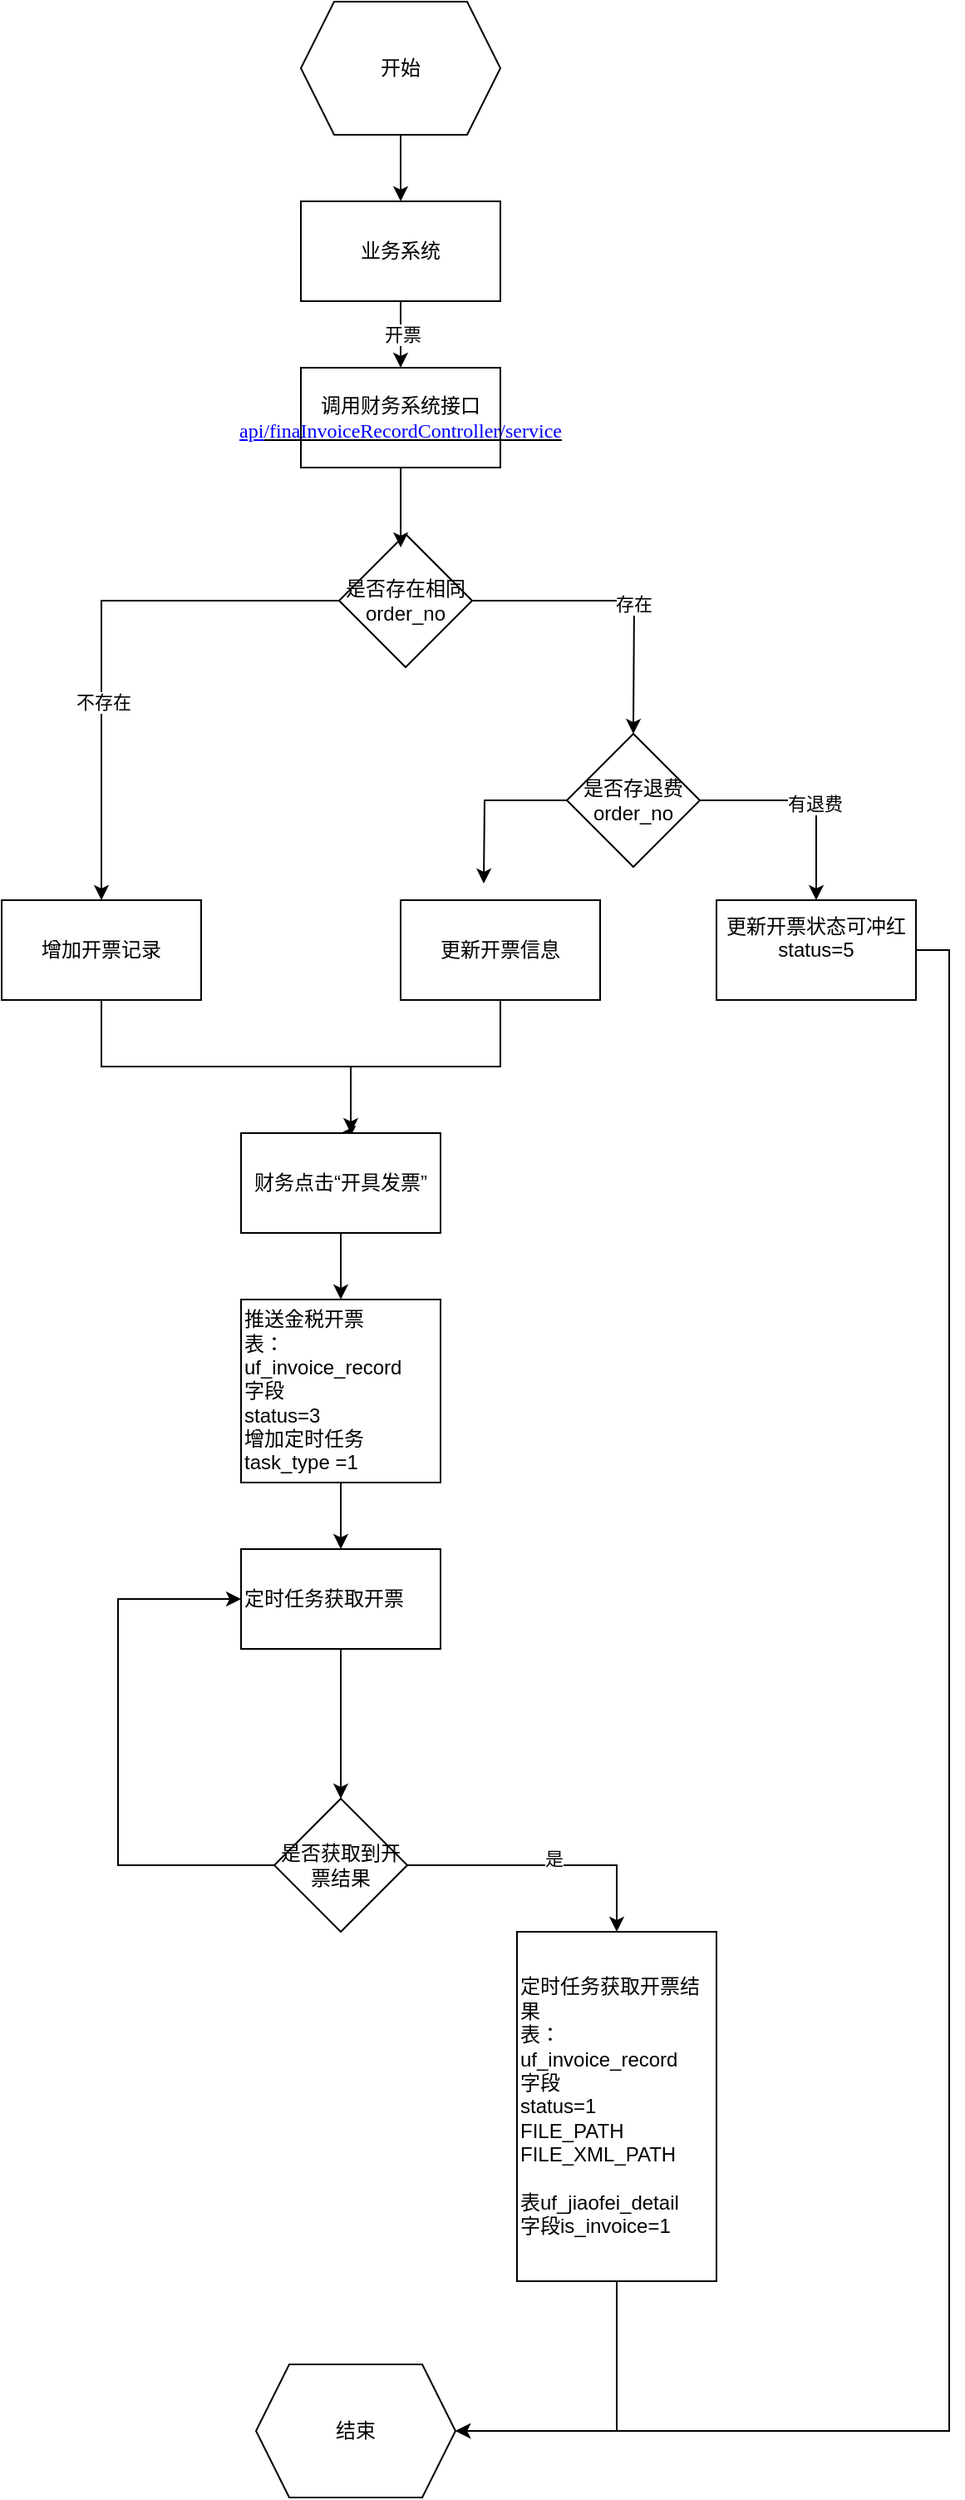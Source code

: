 <mxfile version="24.7.5">
  <diagram name="第 1 页" id="uH3TVAWIQt2XayS9qn-8">
    <mxGraphModel dx="1434" dy="746" grid="1" gridSize="10" guides="1" tooltips="1" connect="1" arrows="1" fold="1" page="1" pageScale="1" pageWidth="827" pageHeight="1169" math="0" shadow="0">
      <root>
        <mxCell id="0" />
        <mxCell id="1" parent="0" />
        <mxCell id="2DkYYkOKmbYoW_dt8JYe-14" style="edgeStyle=orthogonalEdgeStyle;rounded=0;orthogonalLoop=1;jettySize=auto;html=1;" edge="1" parent="1" source="-r84uZp2z0_sLQ8WuwAP-1" target="-r84uZp2z0_sLQ8WuwAP-2">
          <mxGeometry relative="1" as="geometry" />
        </mxCell>
        <mxCell id="-r84uZp2z0_sLQ8WuwAP-1" value="开始" style="shape=hexagon;perimeter=hexagonPerimeter2;whiteSpace=wrap;html=1;fixedSize=1;" parent="1" vertex="1">
          <mxGeometry x="330" y="30" width="120" height="80" as="geometry" />
        </mxCell>
        <mxCell id="-r84uZp2z0_sLQ8WuwAP-4" style="edgeStyle=orthogonalEdgeStyle;rounded=0;orthogonalLoop=1;jettySize=auto;html=1;" parent="1" source="-r84uZp2z0_sLQ8WuwAP-2" target="-r84uZp2z0_sLQ8WuwAP-3" edge="1">
          <mxGeometry relative="1" as="geometry" />
        </mxCell>
        <mxCell id="-r84uZp2z0_sLQ8WuwAP-5" value="开票" style="edgeLabel;html=1;align=center;verticalAlign=middle;resizable=0;points=[];" parent="-r84uZp2z0_sLQ8WuwAP-4" vertex="1" connectable="0">
          <mxGeometry y="1" relative="1" as="geometry">
            <mxPoint as="offset" />
          </mxGeometry>
        </mxCell>
        <mxCell id="-r84uZp2z0_sLQ8WuwAP-2" value="业务系统" style="rounded=0;whiteSpace=wrap;html=1;" parent="1" vertex="1">
          <mxGeometry x="330" y="150" width="120" height="60" as="geometry" />
        </mxCell>
        <mxCell id="-r84uZp2z0_sLQ8WuwAP-3" value="&lt;span style=&quot;background-color: initial;&quot;&gt;&lt;span style=&quot;&quot; class=&quot;15&quot;&gt;&lt;font style=&quot;&quot;&gt;调用财务系统接口&lt;/font&gt;&lt;font style=&quot;color: rgb(0, 0, 255); font-family: 宋体; text-decoration-line: underline;&quot; face=&quot;Times New Roman&quot;&gt;api&lt;/font&gt;&lt;/span&gt;&lt;/span&gt;&lt;u style=&quot;background-color: initial;&quot;&gt;&lt;span style=&quot;font-family: &amp;quot;Times New Roman&amp;quot;; color: rgb(0, 0, 255);&quot; class=&quot;15&quot;&gt;/finaInvoiceRecordController/service&lt;/span&gt;&lt;/u&gt;" style="rounded=0;whiteSpace=wrap;html=1;" parent="1" vertex="1">
          <mxGeometry x="330" y="250" width="120" height="60" as="geometry" />
        </mxCell>
        <mxCell id="2DkYYkOKmbYoW_dt8JYe-2" style="edgeStyle=orthogonalEdgeStyle;rounded=0;orthogonalLoop=1;jettySize=auto;html=1;" edge="1" parent="1" source="-r84uZp2z0_sLQ8WuwAP-7" target="2DkYYkOKmbYoW_dt8JYe-1">
          <mxGeometry relative="1" as="geometry" />
        </mxCell>
        <mxCell id="2DkYYkOKmbYoW_dt8JYe-13" value="不存在" style="edgeLabel;html=1;align=center;verticalAlign=middle;resizable=0;points=[];" vertex="1" connectable="0" parent="2DkYYkOKmbYoW_dt8JYe-2">
          <mxGeometry x="0.264" y="1" relative="1" as="geometry">
            <mxPoint as="offset" />
          </mxGeometry>
        </mxCell>
        <mxCell id="-r84uZp2z0_sLQ8WuwAP-7" value="是否存在相同&lt;div&gt;order_no&lt;br&gt;&lt;/div&gt;" style="rhombus;whiteSpace=wrap;html=1;" parent="1" vertex="1">
          <mxGeometry x="353" y="350" width="80" height="80" as="geometry" />
        </mxCell>
        <mxCell id="2DkYYkOKmbYoW_dt8JYe-22" style="edgeStyle=orthogonalEdgeStyle;rounded=0;orthogonalLoop=1;jettySize=auto;html=1;" edge="1" parent="1" source="2DkYYkOKmbYoW_dt8JYe-1" target="2DkYYkOKmbYoW_dt8JYe-16">
          <mxGeometry relative="1" as="geometry">
            <Array as="points">
              <mxPoint x="210" y="670" />
              <mxPoint x="360" y="670" />
            </Array>
          </mxGeometry>
        </mxCell>
        <mxCell id="2DkYYkOKmbYoW_dt8JYe-1" value="增加开票记录" style="rounded=0;whiteSpace=wrap;html=1;" vertex="1" parent="1">
          <mxGeometry x="150" y="570" width="120" height="60" as="geometry" />
        </mxCell>
        <mxCell id="2DkYYkOKmbYoW_dt8JYe-4" style="edgeStyle=orthogonalEdgeStyle;rounded=0;orthogonalLoop=1;jettySize=auto;html=1;entryX=0.583;entryY=0.167;entryDx=0;entryDy=0;entryPerimeter=0;" edge="1" parent="1" source="-r84uZp2z0_sLQ8WuwAP-7">
          <mxGeometry relative="1" as="geometry">
            <mxPoint x="529.96" y="470.02" as="targetPoint" />
          </mxGeometry>
        </mxCell>
        <mxCell id="2DkYYkOKmbYoW_dt8JYe-5" value="存在" style="edgeLabel;html=1;align=center;verticalAlign=middle;resizable=0;points=[];" vertex="1" connectable="0" parent="2DkYYkOKmbYoW_dt8JYe-4">
          <mxGeometry x="0.087" y="-2" relative="1" as="geometry">
            <mxPoint as="offset" />
          </mxGeometry>
        </mxCell>
        <mxCell id="2DkYYkOKmbYoW_dt8JYe-10" style="edgeStyle=orthogonalEdgeStyle;rounded=0;orthogonalLoop=1;jettySize=auto;html=1;" edge="1" parent="1" source="2DkYYkOKmbYoW_dt8JYe-6" target="2DkYYkOKmbYoW_dt8JYe-8">
          <mxGeometry relative="1" as="geometry" />
        </mxCell>
        <mxCell id="2DkYYkOKmbYoW_dt8JYe-11" value="有退费" style="edgeLabel;html=1;align=center;verticalAlign=middle;resizable=0;points=[];" vertex="1" connectable="0" parent="2DkYYkOKmbYoW_dt8JYe-10">
          <mxGeometry x="0.108" y="-1" relative="1" as="geometry">
            <mxPoint as="offset" />
          </mxGeometry>
        </mxCell>
        <mxCell id="2DkYYkOKmbYoW_dt8JYe-12" style="edgeStyle=orthogonalEdgeStyle;rounded=0;orthogonalLoop=1;jettySize=auto;html=1;" edge="1" parent="1" source="2DkYYkOKmbYoW_dt8JYe-6">
          <mxGeometry relative="1" as="geometry">
            <mxPoint x="440" y="560" as="targetPoint" />
          </mxGeometry>
        </mxCell>
        <mxCell id="2DkYYkOKmbYoW_dt8JYe-6" value="是否存退费&lt;div&gt;order_no&lt;br&gt;&lt;/div&gt;" style="rhombus;whiteSpace=wrap;html=1;" vertex="1" parent="1">
          <mxGeometry x="490" y="470" width="80" height="80" as="geometry" />
        </mxCell>
        <mxCell id="2DkYYkOKmbYoW_dt8JYe-33" style="edgeStyle=orthogonalEdgeStyle;rounded=0;orthogonalLoop=1;jettySize=auto;html=1;" edge="1" parent="1" source="2DkYYkOKmbYoW_dt8JYe-8" target="2DkYYkOKmbYoW_dt8JYe-26">
          <mxGeometry relative="1" as="geometry">
            <Array as="points">
              <mxPoint x="720" y="600" />
              <mxPoint x="720" y="1490" />
            </Array>
          </mxGeometry>
        </mxCell>
        <mxCell id="2DkYYkOKmbYoW_dt8JYe-8" value="更新开票状态可冲红&lt;div&gt;status=5&lt;br&gt;&lt;div&gt;&lt;span style=&quot;color: rgba(0, 0, 0, 0); font-family: monospace; font-size: 0px; text-align: start; text-wrap: nowrap;&quot;&gt;%3CmxGraphModel%3E%3Croot%3E%3CmxCell%20id%3D%220%22%2F%3E%3CmxCell%20id%3D%221%22%20parent%3D%220%22%2F%3E%3CmxCell%20id%3D%222%22%20value%3D%22%22%20style%3D%22rounded%3D0%3BwhiteSpace%3Dwrap%3Bhtml%3D1%3B%22%20vertex%3D%221%22%20parent%3D%221%22%3E%3CmxGeometry%20x%3D%22140%22%20y%3D%22460%22%20width%3D%22120%22%20height%3D%2260%22%20as%3D%22geometry%22%2F%3E%3C%2FmxCell%3E%3C%2Froot%3E%3C%2FmxGraphModel%3E&lt;/span&gt;&lt;span style=&quot;color: rgba(0, 0, 0, 0); font-family: monospace; font-size: 0px; text-align: start; text-wrap: nowrap; background-color: initial;&quot;&gt;%3CmxGraphModel%3E%3Croot%3E%3CmxCell%20id%3D%220%22%2F%3E%3CmxCell%20id%3D%221%22%20parent%3D%220%22%2F%3E%3CmxCell%20id%3D%222%22%20value%3D%22%22%20style%3D%22rounded%3D0%3BwhiteSpace%3Dwrap%3Bhtml%3D1%3B%22%20vertex%3D%221%22%20parent%3D%221%22%3E%3CmxGeometry%20x%3D%22140%22%20y%3D%22460%22%20width%3D%22120%22%20height%3D%2260%22%20as%3D%22geometry%22%2F%3E%3C%2FmxCell%3E%3C%2Froot%3E%3C%2FmxGraphModel%3E&lt;/span&gt;&lt;span style=&quot;background-color: initial; font-size: 0px; text-wrap: nowrap;&quot;&gt;&lt;font face=&quot;monospace&quot; color=&quot;rgba(0, 0, 0, 0)&quot;&gt;status=5&lt;/font&gt;&lt;/span&gt;&lt;br&gt;&lt;/div&gt;&lt;/div&gt;" style="rounded=0;whiteSpace=wrap;html=1;" vertex="1" parent="1">
          <mxGeometry x="580" y="570" width="120" height="60" as="geometry" />
        </mxCell>
        <mxCell id="2DkYYkOKmbYoW_dt8JYe-23" style="edgeStyle=orthogonalEdgeStyle;rounded=0;orthogonalLoop=1;jettySize=auto;html=1;entryX=0.5;entryY=0;entryDx=0;entryDy=0;" edge="1" parent="1" source="2DkYYkOKmbYoW_dt8JYe-9" target="2DkYYkOKmbYoW_dt8JYe-16">
          <mxGeometry relative="1" as="geometry">
            <Array as="points">
              <mxPoint x="450" y="670" />
              <mxPoint x="360" y="670" />
            </Array>
          </mxGeometry>
        </mxCell>
        <mxCell id="2DkYYkOKmbYoW_dt8JYe-9" value="&lt;div&gt;&lt;div&gt;更新开票信息&lt;/div&gt;&lt;/div&gt;" style="rounded=0;whiteSpace=wrap;html=1;" vertex="1" parent="1">
          <mxGeometry x="390" y="570" width="120" height="60" as="geometry" />
        </mxCell>
        <mxCell id="2DkYYkOKmbYoW_dt8JYe-15" style="edgeStyle=orthogonalEdgeStyle;rounded=0;orthogonalLoop=1;jettySize=auto;html=1;entryX=0.463;entryY=0.1;entryDx=0;entryDy=0;entryPerimeter=0;" edge="1" parent="1" source="-r84uZp2z0_sLQ8WuwAP-3" target="-r84uZp2z0_sLQ8WuwAP-7">
          <mxGeometry relative="1" as="geometry" />
        </mxCell>
        <mxCell id="2DkYYkOKmbYoW_dt8JYe-24" style="edgeStyle=orthogonalEdgeStyle;rounded=0;orthogonalLoop=1;jettySize=auto;html=1;entryX=0.5;entryY=0;entryDx=0;entryDy=0;" edge="1" parent="1" source="2DkYYkOKmbYoW_dt8JYe-16" target="2DkYYkOKmbYoW_dt8JYe-17">
          <mxGeometry relative="1" as="geometry" />
        </mxCell>
        <mxCell id="2DkYYkOKmbYoW_dt8JYe-16" value="财务点击“开具发票”" style="rounded=0;whiteSpace=wrap;html=1;" vertex="1" parent="1">
          <mxGeometry x="294" y="710" width="120" height="60" as="geometry" />
        </mxCell>
        <mxCell id="2DkYYkOKmbYoW_dt8JYe-30" style="edgeStyle=orthogonalEdgeStyle;rounded=0;orthogonalLoop=1;jettySize=auto;html=1;" edge="1" parent="1" source="2DkYYkOKmbYoW_dt8JYe-17" target="2DkYYkOKmbYoW_dt8JYe-29">
          <mxGeometry relative="1" as="geometry" />
        </mxCell>
        <mxCell id="2DkYYkOKmbYoW_dt8JYe-17" value="推送金税开票&lt;div&gt;表：uf_invoice_record&lt;/div&gt;&lt;div&gt;字段&lt;/div&gt;&lt;div&gt;&lt;span style=&quot;text-align: center;&quot;&gt;status=3&lt;/span&gt;&lt;br&gt;&lt;/div&gt;&lt;div&gt;&lt;span style=&quot;text-align: center;&quot;&gt;增加定时任务task_type =1&lt;/span&gt;&lt;/div&gt;" style="rounded=0;whiteSpace=wrap;html=1;align=left;" vertex="1" parent="1">
          <mxGeometry x="294" y="810" width="120" height="110" as="geometry" />
        </mxCell>
        <mxCell id="2DkYYkOKmbYoW_dt8JYe-27" style="edgeStyle=orthogonalEdgeStyle;rounded=0;orthogonalLoop=1;jettySize=auto;html=1;" edge="1" parent="1" source="2DkYYkOKmbYoW_dt8JYe-18" target="2DkYYkOKmbYoW_dt8JYe-26">
          <mxGeometry relative="1" as="geometry">
            <Array as="points">
              <mxPoint x="520" y="1490" />
            </Array>
          </mxGeometry>
        </mxCell>
        <mxCell id="2DkYYkOKmbYoW_dt8JYe-18" value="&lt;div&gt;定时任务获取开票结果&lt;/div&gt;&lt;div&gt;表：uf_invoice_record&lt;/div&gt;&lt;div&gt;字段&lt;/div&gt;&lt;div&gt;&lt;span style=&quot;text-align: center;&quot;&gt;status=1&lt;/span&gt;&lt;/div&gt;&lt;div&gt;&lt;span style=&quot;text-align: center; background-color: initial;&quot;&gt;FILE_PATH&lt;/span&gt;&lt;/div&gt;&lt;div&gt;&lt;span style=&quot;text-align: center; background-color: initial;&quot;&gt;FILE_XML_PATH&lt;/span&gt;&lt;/div&gt;&lt;div&gt;&lt;br&gt;&lt;/div&gt;&lt;div&gt;&lt;div&gt;表uf_jiaofei_detail&lt;/div&gt;&lt;div&gt;字段is_invoice=1&lt;/div&gt;&lt;/div&gt;" style="rounded=0;whiteSpace=wrap;html=1;align=left;" vertex="1" parent="1">
          <mxGeometry x="460" y="1190" width="120" height="210" as="geometry" />
        </mxCell>
        <mxCell id="2DkYYkOKmbYoW_dt8JYe-20" style="edgeStyle=orthogonalEdgeStyle;rounded=0;orthogonalLoop=1;jettySize=auto;html=1;entryX=0.5;entryY=0;entryDx=0;entryDy=0;" edge="1" parent="1" source="2DkYYkOKmbYoW_dt8JYe-19" target="2DkYYkOKmbYoW_dt8JYe-18">
          <mxGeometry relative="1" as="geometry" />
        </mxCell>
        <mxCell id="2DkYYkOKmbYoW_dt8JYe-28" value="是" style="edgeLabel;html=1;align=center;verticalAlign=middle;resizable=0;points=[];" vertex="1" connectable="0" parent="2DkYYkOKmbYoW_dt8JYe-20">
          <mxGeometry x="0.057" y="4" relative="1" as="geometry">
            <mxPoint as="offset" />
          </mxGeometry>
        </mxCell>
        <mxCell id="2DkYYkOKmbYoW_dt8JYe-32" style="edgeStyle=orthogonalEdgeStyle;rounded=0;orthogonalLoop=1;jettySize=auto;html=1;entryX=0;entryY=0.5;entryDx=0;entryDy=0;" edge="1" parent="1" source="2DkYYkOKmbYoW_dt8JYe-19" target="2DkYYkOKmbYoW_dt8JYe-29">
          <mxGeometry relative="1" as="geometry">
            <Array as="points">
              <mxPoint x="220" y="1150" />
              <mxPoint x="220" y="990" />
            </Array>
          </mxGeometry>
        </mxCell>
        <mxCell id="2DkYYkOKmbYoW_dt8JYe-19" value="&lt;div&gt;是否获取到开票结果&lt;/div&gt;" style="rhombus;whiteSpace=wrap;html=1;" vertex="1" parent="1">
          <mxGeometry x="314" y="1110" width="80" height="80" as="geometry" />
        </mxCell>
        <mxCell id="2DkYYkOKmbYoW_dt8JYe-26" value="结束" style="shape=hexagon;perimeter=hexagonPerimeter2;whiteSpace=wrap;html=1;fixedSize=1;" vertex="1" parent="1">
          <mxGeometry x="303" y="1450" width="120" height="80" as="geometry" />
        </mxCell>
        <mxCell id="2DkYYkOKmbYoW_dt8JYe-31" style="edgeStyle=orthogonalEdgeStyle;rounded=0;orthogonalLoop=1;jettySize=auto;html=1;" edge="1" parent="1" source="2DkYYkOKmbYoW_dt8JYe-29" target="2DkYYkOKmbYoW_dt8JYe-19">
          <mxGeometry relative="1" as="geometry" />
        </mxCell>
        <mxCell id="2DkYYkOKmbYoW_dt8JYe-29" value="定时任务获取开票" style="rounded=0;whiteSpace=wrap;html=1;align=left;" vertex="1" parent="1">
          <mxGeometry x="294" y="960" width="120" height="60" as="geometry" />
        </mxCell>
      </root>
    </mxGraphModel>
  </diagram>
</mxfile>
